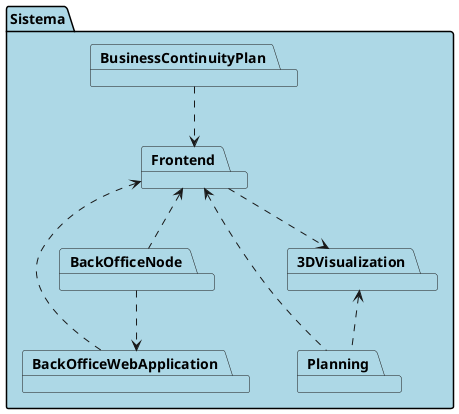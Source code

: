@startuml implementation-view

top to bottom direction

skinparam package {
    BackgroundColor #ADD8E6
}

package "Sistema" {
    package BackOfficeWebApplication
    package Planning
    package 3DVisualization
    package BusinessContinuityPlan
    package Frontend
    package BackOfficeNode
}


Frontend ..> 3DVisualization
Frontend <.. BackOfficeWebApplication
BusinessContinuityPlan ..> Frontend
3DVisualization <.. Planning
Frontend <.. Planning
Frontend <.. BackOfficeNode
BackOfficeNode ..> BackOfficeWebApplication


@enduml